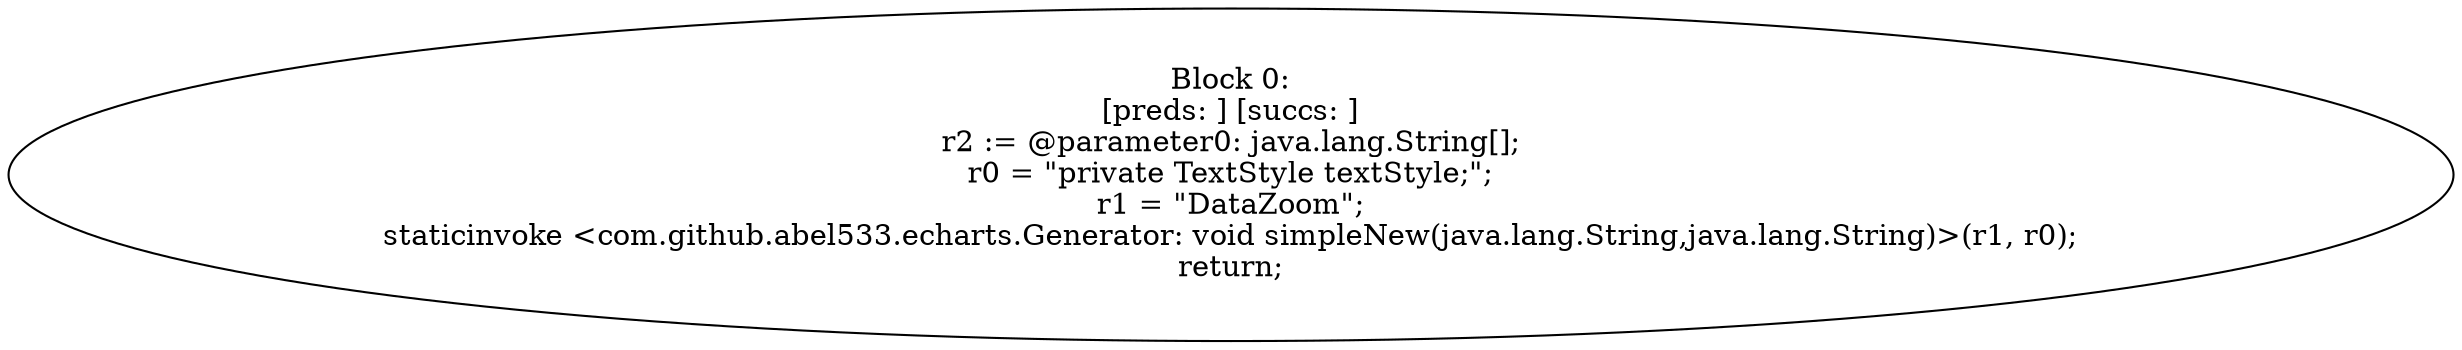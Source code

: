 digraph "unitGraph" {
    "Block 0:
[preds: ] [succs: ]
r2 := @parameter0: java.lang.String[];
r0 = \"private TextStyle textStyle;\";
r1 = \"DataZoom\";
staticinvoke <com.github.abel533.echarts.Generator: void simpleNew(java.lang.String,java.lang.String)>(r1, r0);
return;
"
}
